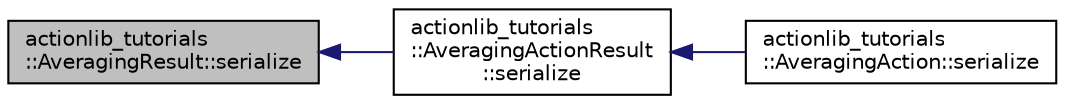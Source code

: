digraph "actionlib_tutorials::AveragingResult::serialize"
{
  edge [fontname="Helvetica",fontsize="10",labelfontname="Helvetica",labelfontsize="10"];
  node [fontname="Helvetica",fontsize="10",shape=record];
  rankdir="LR";
  Node1 [label="actionlib_tutorials\l::AveragingResult::serialize",height=0.2,width=0.4,color="black", fillcolor="grey75", style="filled" fontcolor="black"];
  Node1 -> Node2 [dir="back",color="midnightblue",fontsize="10",style="solid",fontname="Helvetica"];
  Node2 [label="actionlib_tutorials\l::AveragingActionResult\l::serialize",height=0.2,width=0.4,color="black", fillcolor="white", style="filled",URL="$classactionlib__tutorials_1_1_averaging_action_result.html#ab87576a3ad872adf10a6d6cc5ba54a36"];
  Node2 -> Node3 [dir="back",color="midnightblue",fontsize="10",style="solid",fontname="Helvetica"];
  Node3 [label="actionlib_tutorials\l::AveragingAction::serialize",height=0.2,width=0.4,color="black", fillcolor="white", style="filled",URL="$classactionlib__tutorials_1_1_averaging_action.html#a5285dbc242000ddc64aeac2bced02a11"];
}
